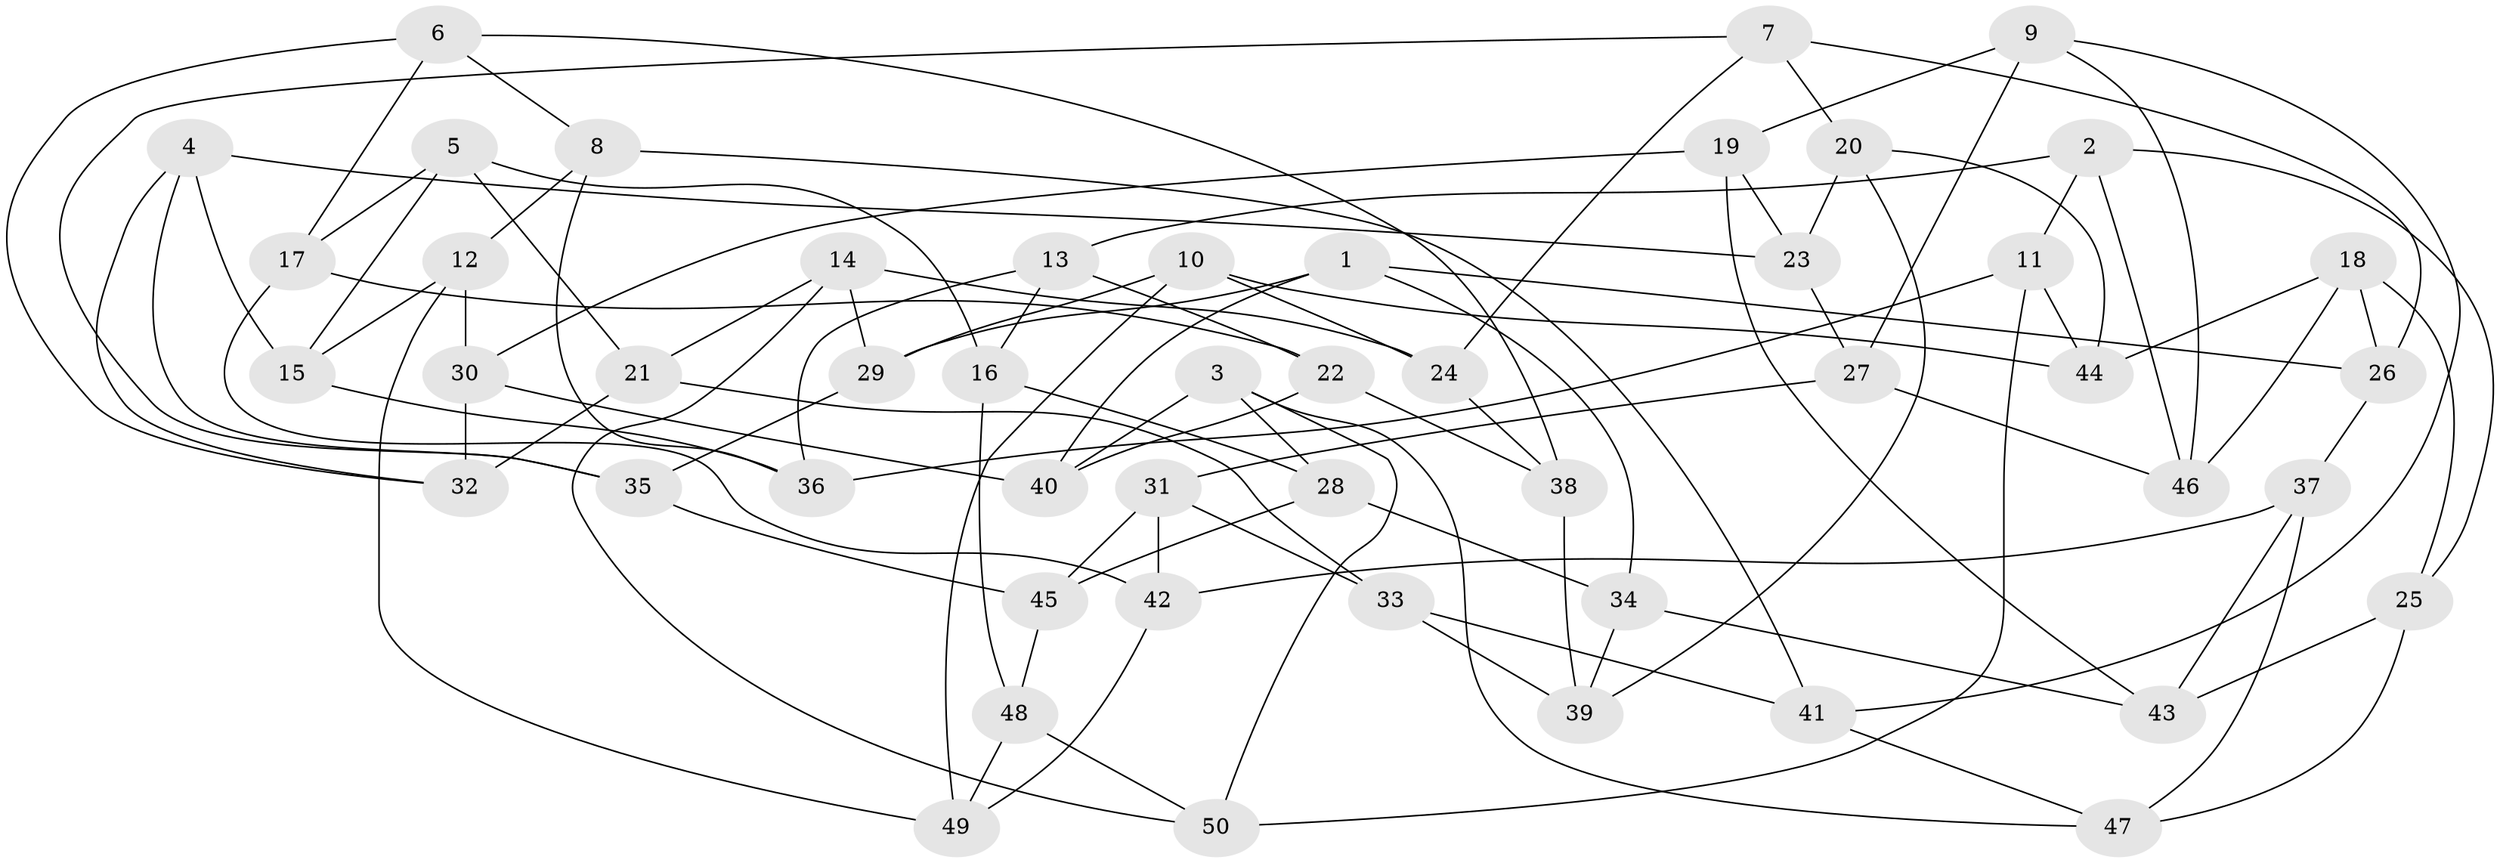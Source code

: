 // coarse degree distribution, {4: 0.7419354838709677, 11: 0.06451612903225806, 12: 0.03225806451612903, 3: 0.0967741935483871, 8: 0.03225806451612903, 9: 0.03225806451612903}
// Generated by graph-tools (version 1.1) at 2025/53/03/04/25 22:53:37]
// undirected, 50 vertices, 100 edges
graph export_dot {
  node [color=gray90,style=filled];
  1;
  2;
  3;
  4;
  5;
  6;
  7;
  8;
  9;
  10;
  11;
  12;
  13;
  14;
  15;
  16;
  17;
  18;
  19;
  20;
  21;
  22;
  23;
  24;
  25;
  26;
  27;
  28;
  29;
  30;
  31;
  32;
  33;
  34;
  35;
  36;
  37;
  38;
  39;
  40;
  41;
  42;
  43;
  44;
  45;
  46;
  47;
  48;
  49;
  50;
  1 -- 26;
  1 -- 29;
  1 -- 40;
  1 -- 34;
  2 -- 46;
  2 -- 25;
  2 -- 13;
  2 -- 11;
  3 -- 40;
  3 -- 28;
  3 -- 47;
  3 -- 50;
  4 -- 32;
  4 -- 15;
  4 -- 35;
  4 -- 23;
  5 -- 16;
  5 -- 15;
  5 -- 17;
  5 -- 21;
  6 -- 38;
  6 -- 32;
  6 -- 17;
  6 -- 8;
  7 -- 26;
  7 -- 20;
  7 -- 35;
  7 -- 24;
  8 -- 41;
  8 -- 36;
  8 -- 12;
  9 -- 46;
  9 -- 19;
  9 -- 41;
  9 -- 27;
  10 -- 24;
  10 -- 29;
  10 -- 49;
  10 -- 44;
  11 -- 44;
  11 -- 36;
  11 -- 50;
  12 -- 49;
  12 -- 30;
  12 -- 15;
  13 -- 36;
  13 -- 16;
  13 -- 22;
  14 -- 50;
  14 -- 24;
  14 -- 29;
  14 -- 21;
  15 -- 36;
  16 -- 48;
  16 -- 28;
  17 -- 42;
  17 -- 22;
  18 -- 44;
  18 -- 26;
  18 -- 46;
  18 -- 25;
  19 -- 30;
  19 -- 23;
  19 -- 43;
  20 -- 39;
  20 -- 23;
  20 -- 44;
  21 -- 32;
  21 -- 33;
  22 -- 40;
  22 -- 38;
  23 -- 27;
  24 -- 38;
  25 -- 43;
  25 -- 47;
  26 -- 37;
  27 -- 31;
  27 -- 46;
  28 -- 34;
  28 -- 45;
  29 -- 35;
  30 -- 40;
  30 -- 32;
  31 -- 33;
  31 -- 42;
  31 -- 45;
  33 -- 39;
  33 -- 41;
  34 -- 43;
  34 -- 39;
  35 -- 45;
  37 -- 43;
  37 -- 47;
  37 -- 42;
  38 -- 39;
  41 -- 47;
  42 -- 49;
  45 -- 48;
  48 -- 50;
  48 -- 49;
}
